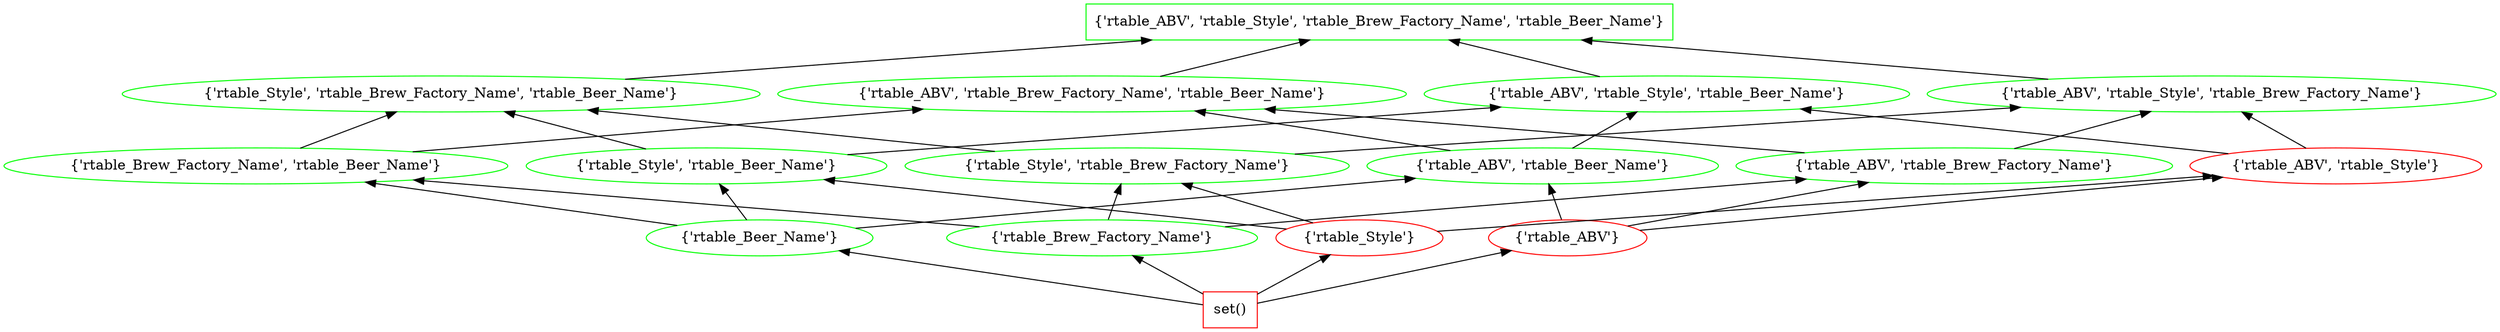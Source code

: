 digraph G {
splines="line"
rankdir=BT
"{'rtable_ABV', 'rtable_Style', 'rtable_Brew_Factory_Name', 'rtable_Beer_Name'}" [shape=box];
"set()" [shape=box];
"set()" [color=red];
"set()" -> "{'rtable_Beer_Name'}";
"set()" -> "{'rtable_Brew_Factory_Name'}";
"set()" -> "{'rtable_Style'}";
"set()" -> "{'rtable_ABV'}";
"{'rtable_Beer_Name'}" [color=green];
"{'rtable_Beer_Name'}" -> "{'rtable_Brew_Factory_Name', 'rtable_Beer_Name'}";
"{'rtable_Beer_Name'}" -> "{'rtable_Style', 'rtable_Beer_Name'}";
"{'rtable_Beer_Name'}" -> "{'rtable_ABV', 'rtable_Beer_Name'}";
"{'rtable_Brew_Factory_Name'}" [color=green];
"{'rtable_Brew_Factory_Name'}" -> "{'rtable_Brew_Factory_Name', 'rtable_Beer_Name'}";
"{'rtable_Brew_Factory_Name'}" -> "{'rtable_Style', 'rtable_Brew_Factory_Name'}";
"{'rtable_Brew_Factory_Name'}" -> "{'rtable_ABV', 'rtable_Brew_Factory_Name'}";
"{'rtable_Style'}" [color=red];
"{'rtable_Style'}" -> "{'rtable_Style', 'rtable_Beer_Name'}";
"{'rtable_Style'}" -> "{'rtable_Style', 'rtable_Brew_Factory_Name'}";
"{'rtable_Style'}" -> "{'rtable_ABV', 'rtable_Style'}";
"{'rtable_ABV'}" [color=red];
"{'rtable_ABV'}" -> "{'rtable_ABV', 'rtable_Beer_Name'}";
"{'rtable_ABV'}" -> "{'rtable_ABV', 'rtable_Brew_Factory_Name'}";
"{'rtable_ABV'}" -> "{'rtable_ABV', 'rtable_Style'}";
"{'rtable_Brew_Factory_Name', 'rtable_Beer_Name'}" [color=green];
"{'rtable_Brew_Factory_Name', 'rtable_Beer_Name'}" -> "{'rtable_Style', 'rtable_Brew_Factory_Name', 'rtable_Beer_Name'}";
"{'rtable_Brew_Factory_Name', 'rtable_Beer_Name'}" -> "{'rtable_ABV', 'rtable_Brew_Factory_Name', 'rtable_Beer_Name'}";
"{'rtable_Style', 'rtable_Beer_Name'}" [color=green];
"{'rtable_Style', 'rtable_Beer_Name'}" -> "{'rtable_Style', 'rtable_Brew_Factory_Name', 'rtable_Beer_Name'}";
"{'rtable_Style', 'rtable_Beer_Name'}" -> "{'rtable_ABV', 'rtable_Style', 'rtable_Beer_Name'}";
"{'rtable_ABV', 'rtable_Beer_Name'}" [color=green];
"{'rtable_ABV', 'rtable_Beer_Name'}" -> "{'rtable_ABV', 'rtable_Brew_Factory_Name', 'rtable_Beer_Name'}";
"{'rtable_ABV', 'rtable_Beer_Name'}" -> "{'rtable_ABV', 'rtable_Style', 'rtable_Beer_Name'}";
"{'rtable_Style', 'rtable_Brew_Factory_Name'}" [color=green];
"{'rtable_Style', 'rtable_Brew_Factory_Name'}" -> "{'rtable_Style', 'rtable_Brew_Factory_Name', 'rtable_Beer_Name'}";
"{'rtable_Style', 'rtable_Brew_Factory_Name'}" -> "{'rtable_ABV', 'rtable_Style', 'rtable_Brew_Factory_Name'}";
"{'rtable_ABV', 'rtable_Brew_Factory_Name'}" [color=green];
"{'rtable_ABV', 'rtable_Brew_Factory_Name'}" -> "{'rtable_ABV', 'rtable_Brew_Factory_Name', 'rtable_Beer_Name'}";
"{'rtable_ABV', 'rtable_Brew_Factory_Name'}" -> "{'rtable_ABV', 'rtable_Style', 'rtable_Brew_Factory_Name'}";
"{'rtable_ABV', 'rtable_Style'}" [color=red];
"{'rtable_ABV', 'rtable_Style'}" -> "{'rtable_ABV', 'rtable_Style', 'rtable_Beer_Name'}";
"{'rtable_ABV', 'rtable_Style'}" -> "{'rtable_ABV', 'rtable_Style', 'rtable_Brew_Factory_Name'}";
"{'rtable_Style', 'rtable_Brew_Factory_Name', 'rtable_Beer_Name'}" [color=green];
"{'rtable_Style', 'rtable_Brew_Factory_Name', 'rtable_Beer_Name'}" -> "{'rtable_ABV', 'rtable_Style', 'rtable_Brew_Factory_Name', 'rtable_Beer_Name'}";
"{'rtable_ABV', 'rtable_Brew_Factory_Name', 'rtable_Beer_Name'}" [color=green];
"{'rtable_ABV', 'rtable_Brew_Factory_Name', 'rtable_Beer_Name'}" -> "{'rtable_ABV', 'rtable_Style', 'rtable_Brew_Factory_Name', 'rtable_Beer_Name'}";
"{'rtable_ABV', 'rtable_Style', 'rtable_Beer_Name'}" [color=green];
"{'rtable_ABV', 'rtable_Style', 'rtable_Beer_Name'}" -> "{'rtable_ABV', 'rtable_Style', 'rtable_Brew_Factory_Name', 'rtable_Beer_Name'}";
"{'rtable_ABV', 'rtable_Style', 'rtable_Brew_Factory_Name'}" [color=green];
"{'rtable_ABV', 'rtable_Style', 'rtable_Brew_Factory_Name'}" -> "{'rtable_ABV', 'rtable_Style', 'rtable_Brew_Factory_Name', 'rtable_Beer_Name'}";
"{'rtable_ABV', 'rtable_Style', 'rtable_Brew_Factory_Name', 'rtable_Beer_Name'}" [color=green];
}